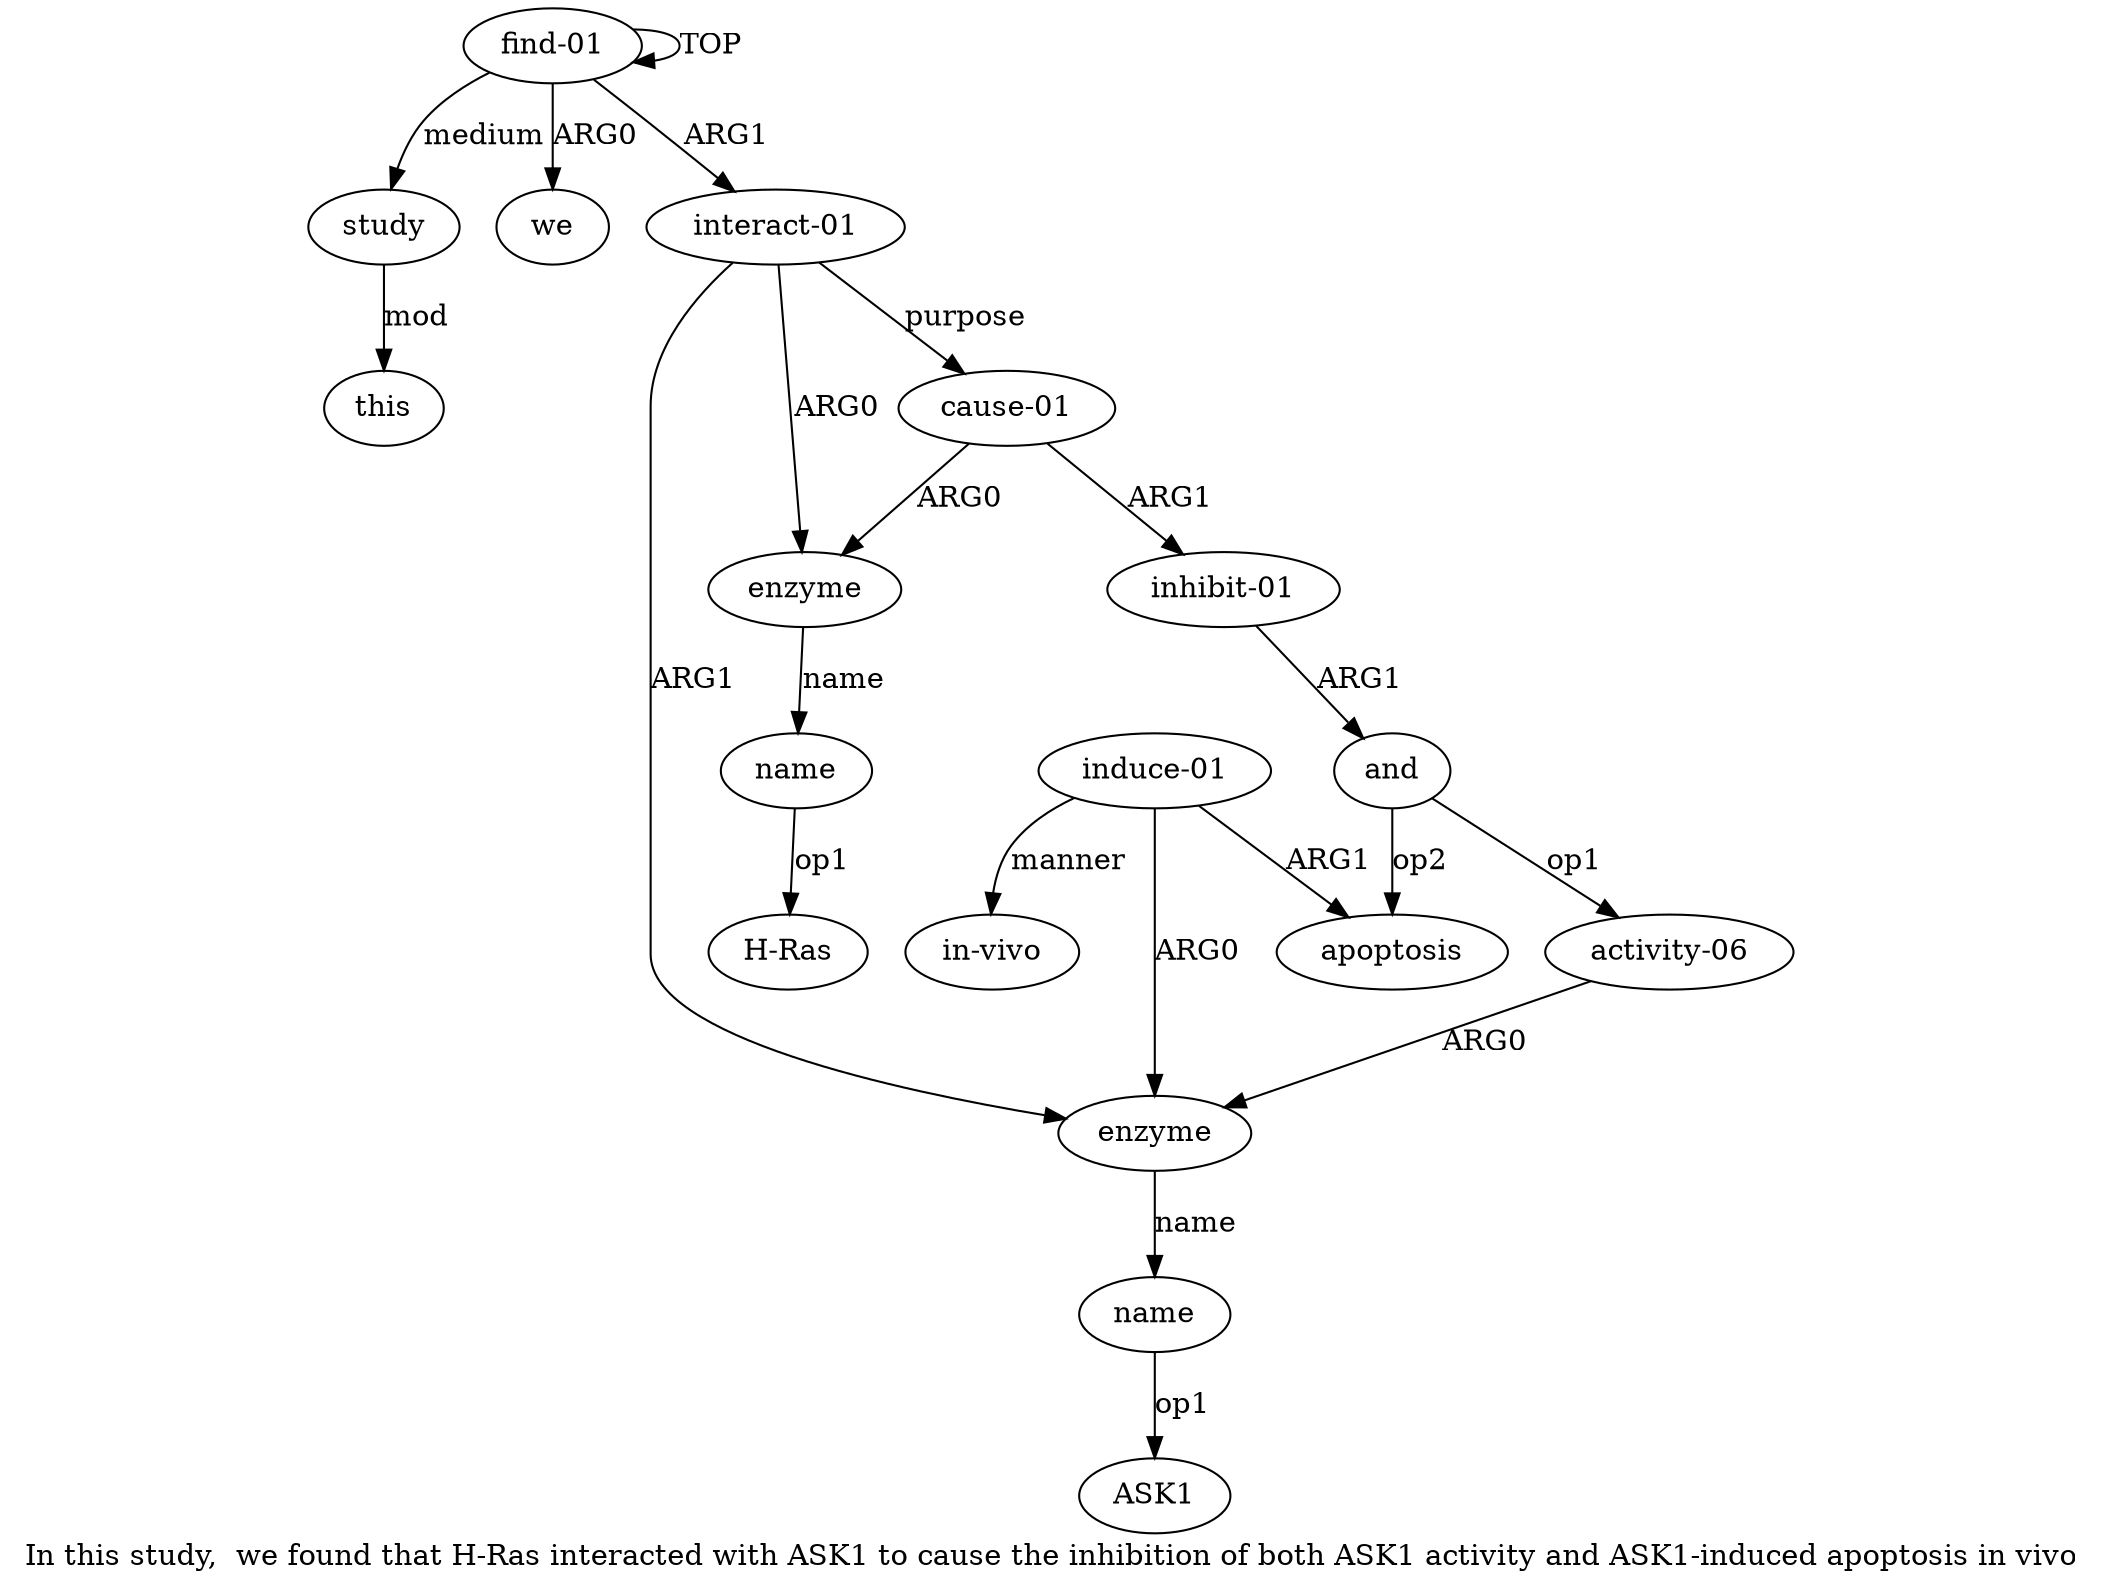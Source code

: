 digraph  {
	graph [label="In this study,  we found that H-Ras interacted with ASK1 to cause the inhibition of both ASK1 activity and ASK1-induced apoptosis \
in vivo"];
	node [label="\N"];
	a15	 [color=black,
		gold_ind=15,
		gold_label=this,
		label=this,
		test_ind=15,
		test_label=this];
	a14	 [color=black,
		gold_ind=14,
		gold_label=study,
		label=study,
		test_ind=14,
		test_label=study];
	a14 -> a15 [key=0,
	color=black,
	gold_label=mod,
	label=mod,
	test_label=mod];
a11 [color=black,
	gold_ind=11,
	gold_label=apoptosis,
	label=apoptosis,
	test_ind=11,
	test_label=apoptosis];
a10 [color=black,
	gold_ind=10,
	gold_label="activity-06",
	label="activity-06",
	test_ind=10,
	test_label="activity-06"];
a5 [color=black,
	gold_ind=5,
	gold_label=enzyme,
	label=enzyme,
	test_ind=5,
	test_label=enzyme];
a10 -> a5 [key=0,
color=black,
gold_label=ARG0,
label=ARG0,
test_label=ARG0];
a13 [color=black,
gold_ind=13,
gold_label="in-vivo",
label="in-vivo",
test_ind=13,
test_label="in-vivo"];
a12 [color=black,
gold_ind=12,
gold_label="induce-01",
label="induce-01",
test_ind=12,
test_label="induce-01"];
a12 -> a11 [key=0,
color=black,
gold_label=ARG1,
label=ARG1,
test_label=ARG1];
a12 -> a13 [key=0,
color=black,
gold_label=manner,
label=manner,
test_label=manner];
a12 -> a5 [key=0,
color=black,
gold_label=ARG0,
label=ARG0,
test_label=ARG0];
"a6 ASK1" [color=black,
gold_ind=-1,
gold_label=ASK1,
label=ASK1,
test_ind=-1,
test_label=ASK1];
a1 [color=black,
gold_ind=1,
gold_label=we,
label=we,
test_ind=1,
test_label=we];
a0 [color=black,
gold_ind=0,
gold_label="find-01",
label="find-01",
test_ind=0,
test_label="find-01"];
a0 -> a14 [key=0,
color=black,
gold_label=medium,
label=medium,
test_label=medium];
a0 -> a1 [key=0,
color=black,
gold_label=ARG0,
label=ARG0,
test_label=ARG0];
a0 -> a0 [key=0,
color=black,
gold_label=TOP,
label=TOP,
test_label=TOP];
a2 [color=black,
gold_ind=2,
gold_label="interact-01",
label="interact-01",
test_ind=2,
test_label="interact-01"];
a0 -> a2 [key=0,
color=black,
gold_label=ARG1,
label=ARG1,
test_label=ARG1];
a3 [color=black,
gold_ind=3,
gold_label=enzyme,
label=enzyme,
test_ind=3,
test_label=enzyme];
a4 [color=black,
gold_ind=4,
gold_label=name,
label=name,
test_ind=4,
test_label=name];
a3 -> a4 [key=0,
color=black,
gold_label=name,
label=name,
test_label=name];
a2 -> a3 [key=0,
color=black,
gold_label=ARG0,
label=ARG0,
test_label=ARG0];
a2 -> a5 [key=0,
color=black,
gold_label=ARG1,
label=ARG1,
test_label=ARG1];
a7 [color=black,
gold_ind=7,
gold_label="cause-01",
label="cause-01",
test_ind=7,
test_label="cause-01"];
a2 -> a7 [key=0,
color=black,
gold_label=purpose,
label=purpose,
test_label=purpose];
a6 [color=black,
gold_ind=6,
gold_label=name,
label=name,
test_ind=6,
test_label=name];
a5 -> a6 [key=0,
color=black,
gold_label=name,
label=name,
test_label=name];
"a4 H-Ras" [color=black,
gold_ind=-1,
gold_label="H-Ras",
label="H-Ras",
test_ind=-1,
test_label="H-Ras"];
a4 -> "a4 H-Ras" [key=0,
color=black,
gold_label=op1,
label=op1,
test_label=op1];
a7 -> a3 [key=0,
color=black,
gold_label=ARG0,
label=ARG0,
test_label=ARG0];
a8 [color=black,
gold_ind=8,
gold_label="inhibit-01",
label="inhibit-01",
test_ind=8,
test_label="inhibit-01"];
a7 -> a8 [key=0,
color=black,
gold_label=ARG1,
label=ARG1,
test_label=ARG1];
a6 -> "a6 ASK1" [key=0,
color=black,
gold_label=op1,
label=op1,
test_label=op1];
a9 [color=black,
gold_ind=9,
gold_label=and,
label=and,
test_ind=9,
test_label=and];
a9 -> a11 [key=0,
color=black,
gold_label=op2,
label=op2,
test_label=op2];
a9 -> a10 [key=0,
color=black,
gold_label=op1,
label=op1,
test_label=op1];
a8 -> a9 [key=0,
color=black,
gold_label=ARG1,
label=ARG1,
test_label=ARG1];
}

